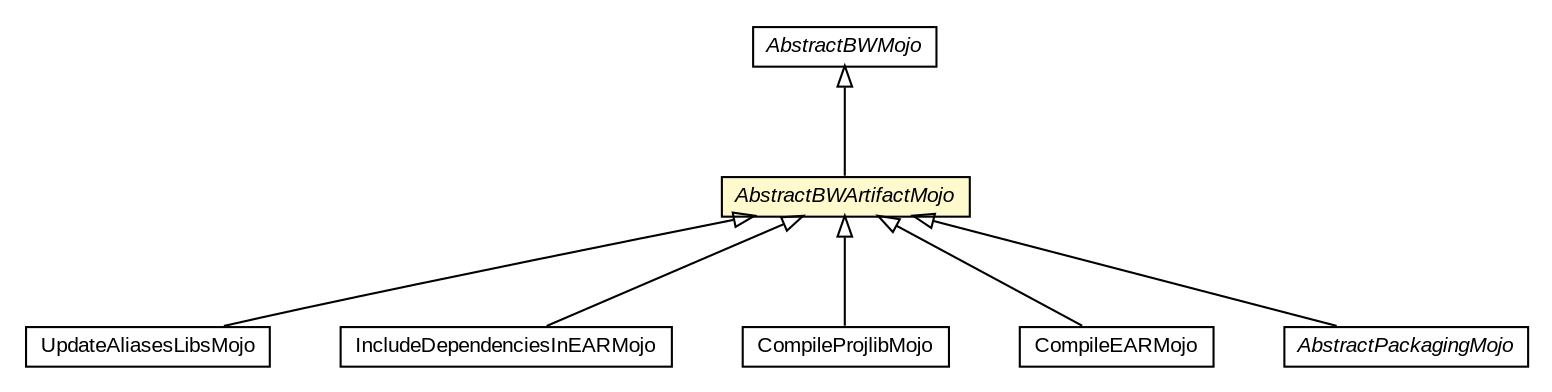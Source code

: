 #!/usr/local/bin/dot
#
# Class diagram 
# Generated by UMLGraph version R5_6-24-gf6e263 (http://www.umlgraph.org/)
#

digraph G {
	edge [fontname="arial",fontsize=10,labelfontname="arial",labelfontsize=10];
	node [fontname="arial",fontsize=10,shape=plaintext];
	nodesep=0.25;
	ranksep=0.5;
	// fr.fastconnect.factory.tibco.bw.maven.AbstractBWMojo
	c595 [label=<<table title="fr.fastconnect.factory.tibco.bw.maven.AbstractBWMojo" border="0" cellborder="1" cellspacing="0" cellpadding="2" port="p" href="./AbstractBWMojo.html">
		<tr><td><table border="0" cellspacing="0" cellpadding="1">
<tr><td align="center" balign="center"><font face="arial italic"> AbstractBWMojo </font></td></tr>
		</table></td></tr>
		</table>>, URL="./AbstractBWMojo.html", fontname="arial", fontcolor="black", fontsize=10.0];
	// fr.fastconnect.factory.tibco.bw.maven.AbstractBWArtifactMojo
	c596 [label=<<table title="fr.fastconnect.factory.tibco.bw.maven.AbstractBWArtifactMojo" border="0" cellborder="1" cellspacing="0" cellpadding="2" port="p" bgcolor="lemonChiffon" href="./AbstractBWArtifactMojo.html">
		<tr><td><table border="0" cellspacing="0" cellpadding="1">
<tr><td align="center" balign="center"><font face="arial italic"> AbstractBWArtifactMojo </font></td></tr>
		</table></td></tr>
		</table>>, URL="./AbstractBWArtifactMojo.html", fontname="arial", fontcolor="black", fontsize=10.0];
	// fr.fastconnect.factory.tibco.bw.maven.compile.UpdateAliasesLibsMojo
	c622 [label=<<table title="fr.fastconnect.factory.tibco.bw.maven.compile.UpdateAliasesLibsMojo" border="0" cellborder="1" cellspacing="0" cellpadding="2" port="p" href="./compile/UpdateAliasesLibsMojo.html">
		<tr><td><table border="0" cellspacing="0" cellpadding="1">
<tr><td align="center" balign="center"> UpdateAliasesLibsMojo </td></tr>
		</table></td></tr>
		</table>>, URL="./compile/UpdateAliasesLibsMojo.html", fontname="arial", fontcolor="black", fontsize=10.0];
	// fr.fastconnect.factory.tibco.bw.maven.compile.IncludeDependenciesInEARMojo
	c624 [label=<<table title="fr.fastconnect.factory.tibco.bw.maven.compile.IncludeDependenciesInEARMojo" border="0" cellborder="1" cellspacing="0" cellpadding="2" port="p" href="./compile/IncludeDependenciesInEARMojo.html">
		<tr><td><table border="0" cellspacing="0" cellpadding="1">
<tr><td align="center" balign="center"> IncludeDependenciesInEARMojo </td></tr>
		</table></td></tr>
		</table>>, URL="./compile/IncludeDependenciesInEARMojo.html", fontname="arial", fontcolor="black", fontsize=10.0];
	// fr.fastconnect.factory.tibco.bw.maven.compile.CompileProjlibMojo
	c626 [label=<<table title="fr.fastconnect.factory.tibco.bw.maven.compile.CompileProjlibMojo" border="0" cellborder="1" cellspacing="0" cellpadding="2" port="p" href="./compile/CompileProjlibMojo.html">
		<tr><td><table border="0" cellspacing="0" cellpadding="1">
<tr><td align="center" balign="center"> CompileProjlibMojo </td></tr>
		</table></td></tr>
		</table>>, URL="./compile/CompileProjlibMojo.html", fontname="arial", fontcolor="black", fontsize=10.0];
	// fr.fastconnect.factory.tibco.bw.maven.compile.CompileEARMojo
	c628 [label=<<table title="fr.fastconnect.factory.tibco.bw.maven.compile.CompileEARMojo" border="0" cellborder="1" cellspacing="0" cellpadding="2" port="p" href="./compile/CompileEARMojo.html">
		<tr><td><table border="0" cellspacing="0" cellpadding="1">
<tr><td align="center" balign="center"> CompileEARMojo </td></tr>
		</table></td></tr>
		</table>>, URL="./compile/CompileEARMojo.html", fontname="arial", fontcolor="black", fontsize=10.0];
	// fr.fastconnect.factory.tibco.bw.maven.packaging.AbstractPackagingMojo
	c671 [label=<<table title="fr.fastconnect.factory.tibco.bw.maven.packaging.AbstractPackagingMojo" border="0" cellborder="1" cellspacing="0" cellpadding="2" port="p" href="./packaging/AbstractPackagingMojo.html">
		<tr><td><table border="0" cellspacing="0" cellpadding="1">
<tr><td align="center" balign="center"><font face="arial italic"> AbstractPackagingMojo </font></td></tr>
		</table></td></tr>
		</table>>, URL="./packaging/AbstractPackagingMojo.html", fontname="arial", fontcolor="black", fontsize=10.0];
	//fr.fastconnect.factory.tibco.bw.maven.AbstractBWArtifactMojo extends fr.fastconnect.factory.tibco.bw.maven.AbstractBWMojo
	c595:p -> c596:p [dir=back,arrowtail=empty];
	//fr.fastconnect.factory.tibco.bw.maven.compile.UpdateAliasesLibsMojo extends fr.fastconnect.factory.tibco.bw.maven.AbstractBWArtifactMojo
	c596:p -> c622:p [dir=back,arrowtail=empty];
	//fr.fastconnect.factory.tibco.bw.maven.compile.IncludeDependenciesInEARMojo extends fr.fastconnect.factory.tibco.bw.maven.AbstractBWArtifactMojo
	c596:p -> c624:p [dir=back,arrowtail=empty];
	//fr.fastconnect.factory.tibco.bw.maven.compile.CompileProjlibMojo extends fr.fastconnect.factory.tibco.bw.maven.AbstractBWArtifactMojo
	c596:p -> c626:p [dir=back,arrowtail=empty];
	//fr.fastconnect.factory.tibco.bw.maven.compile.CompileEARMojo extends fr.fastconnect.factory.tibco.bw.maven.AbstractBWArtifactMojo
	c596:p -> c628:p [dir=back,arrowtail=empty];
	//fr.fastconnect.factory.tibco.bw.maven.packaging.AbstractPackagingMojo extends fr.fastconnect.factory.tibco.bw.maven.AbstractBWArtifactMojo
	c596:p -> c671:p [dir=back,arrowtail=empty];
}

